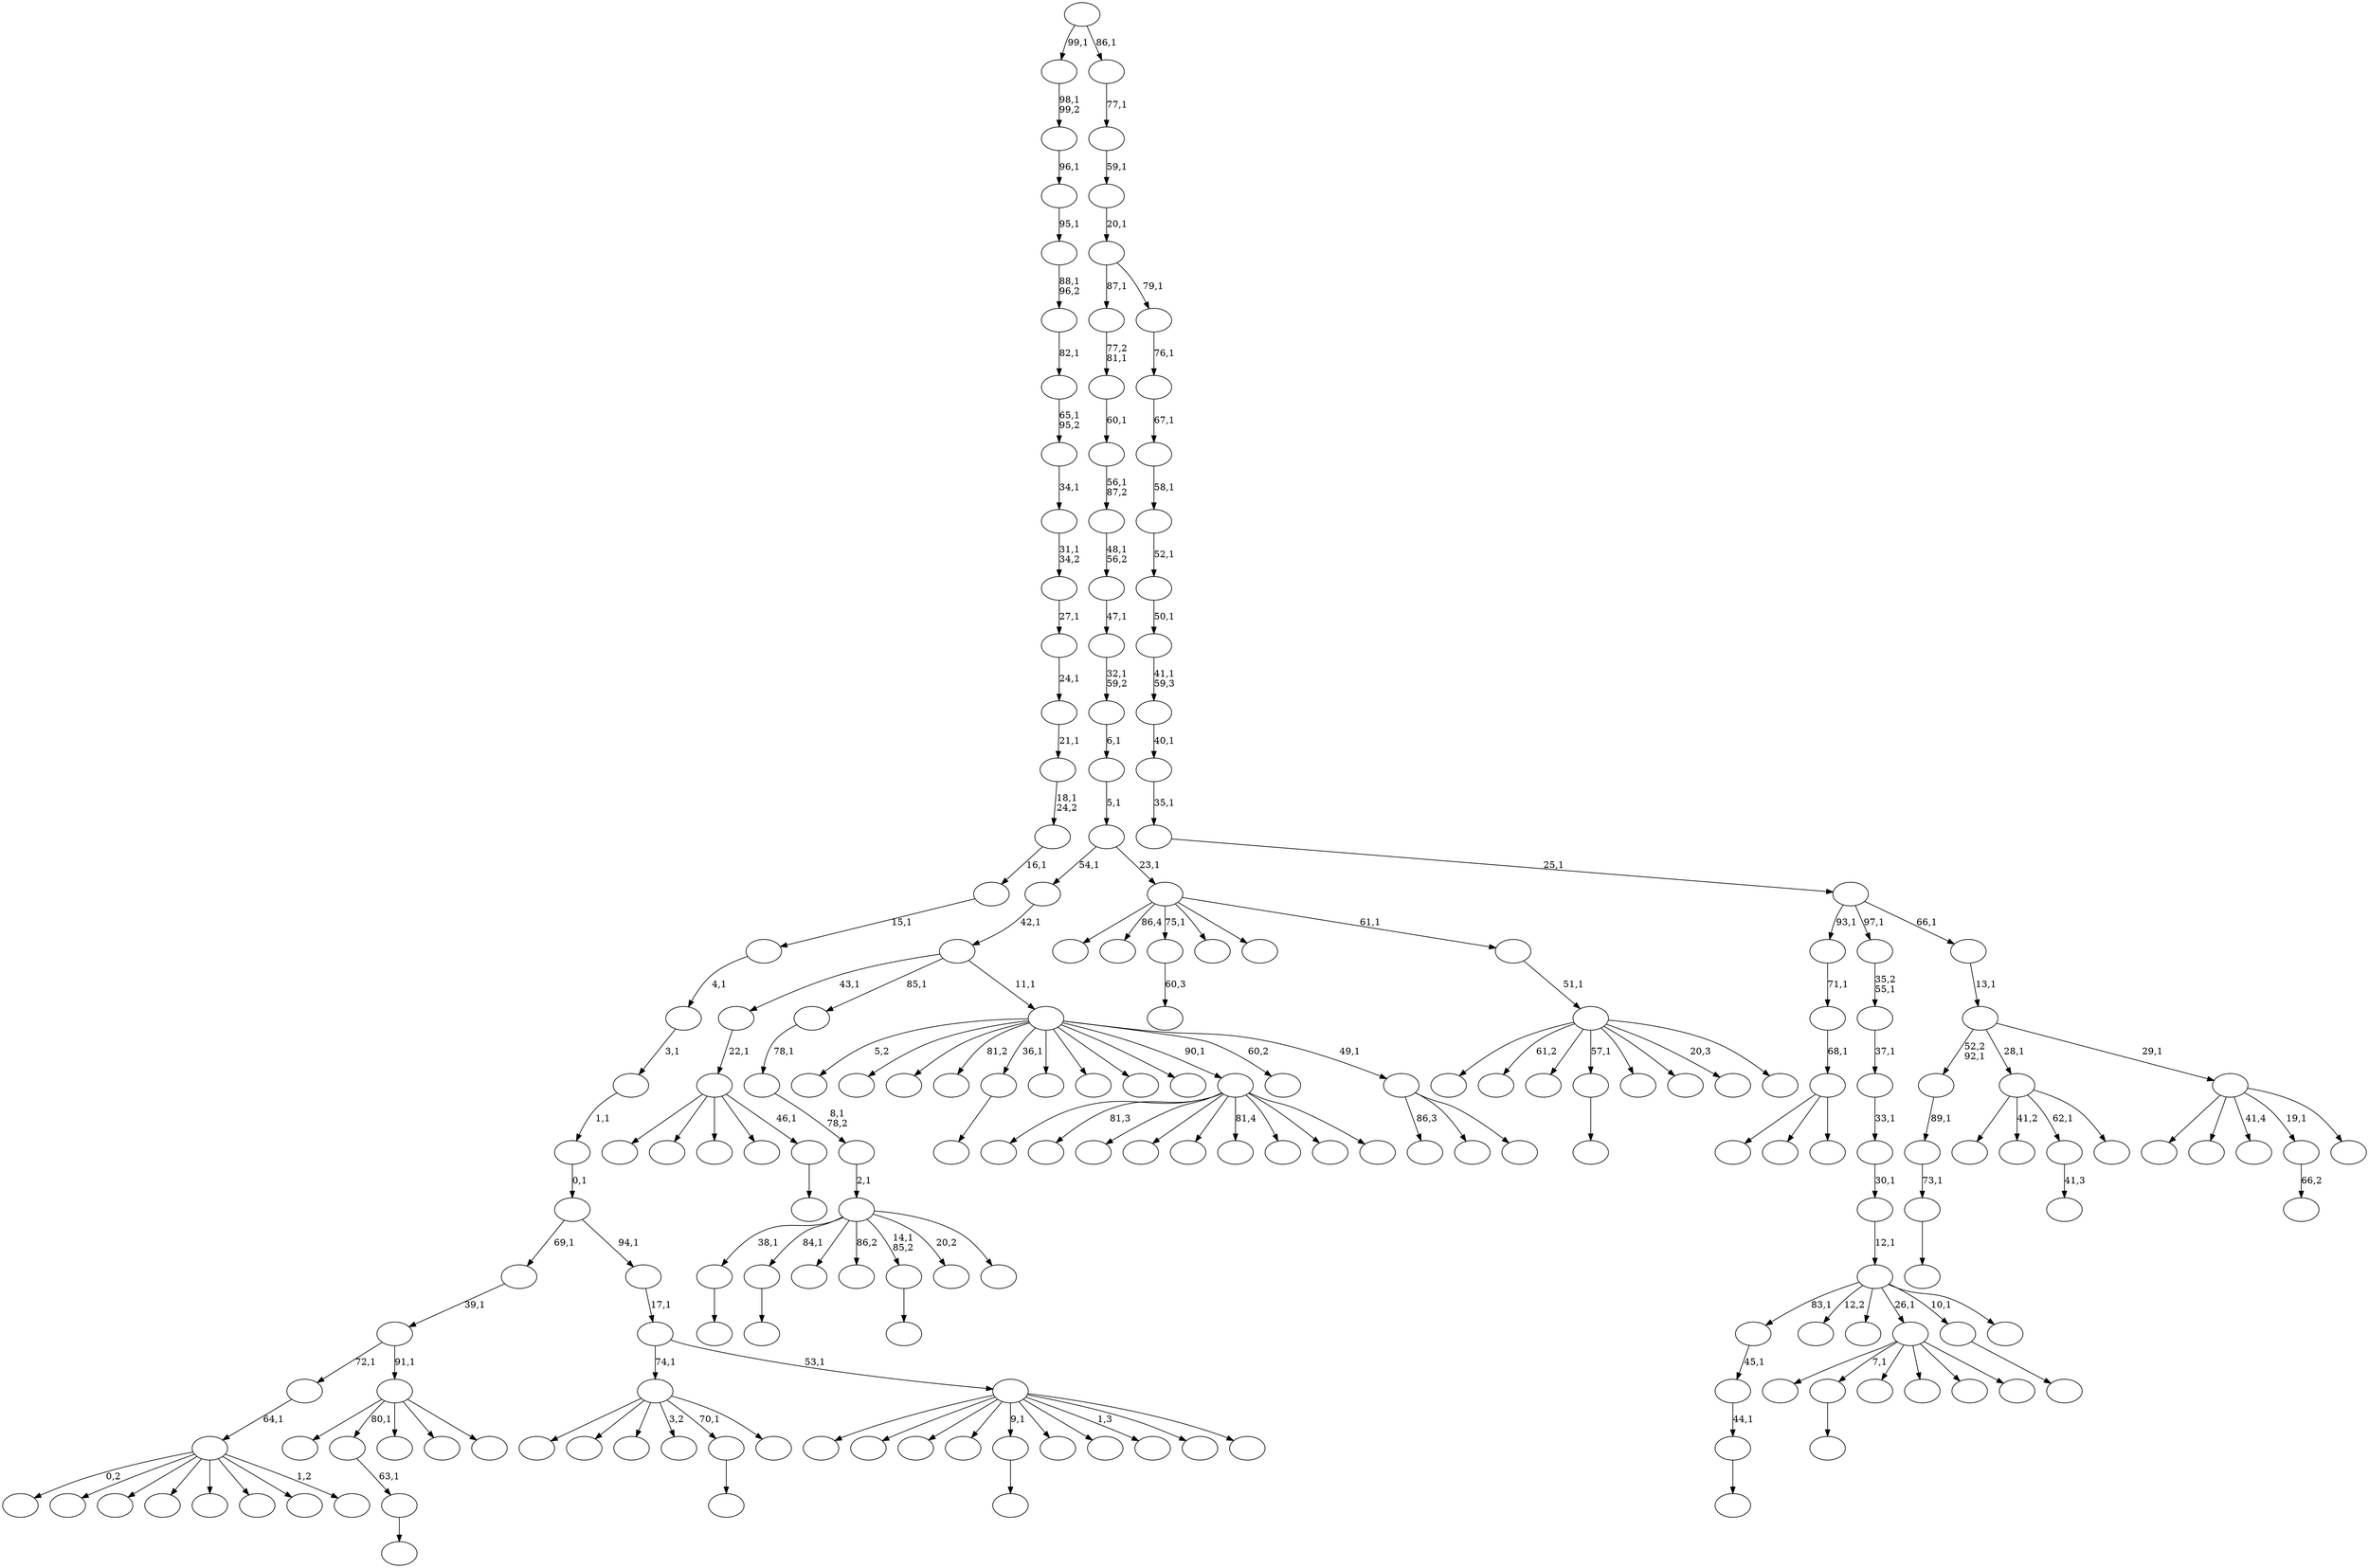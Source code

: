 digraph T {
	200 [label=""]
	199 [label=""]
	198 [label=""]
	197 [label=""]
	196 [label=""]
	195 [label=""]
	194 [label=""]
	193 [label=""]
	192 [label=""]
	191 [label=""]
	190 [label=""]
	189 [label=""]
	188 [label=""]
	187 [label=""]
	186 [label=""]
	185 [label=""]
	184 [label=""]
	183 [label=""]
	182 [label=""]
	181 [label=""]
	180 [label=""]
	179 [label=""]
	178 [label=""]
	177 [label=""]
	176 [label=""]
	175 [label=""]
	174 [label=""]
	173 [label=""]
	172 [label=""]
	171 [label=""]
	170 [label=""]
	169 [label=""]
	168 [label=""]
	167 [label=""]
	166 [label=""]
	165 [label=""]
	164 [label=""]
	163 [label=""]
	162 [label=""]
	161 [label=""]
	160 [label=""]
	159 [label=""]
	158 [label=""]
	157 [label=""]
	156 [label=""]
	155 [label=""]
	154 [label=""]
	153 [label=""]
	152 [label=""]
	151 [label=""]
	150 [label=""]
	149 [label=""]
	148 [label=""]
	147 [label=""]
	146 [label=""]
	145 [label=""]
	144 [label=""]
	143 [label=""]
	142 [label=""]
	141 [label=""]
	140 [label=""]
	139 [label=""]
	138 [label=""]
	137 [label=""]
	136 [label=""]
	135 [label=""]
	134 [label=""]
	133 [label=""]
	132 [label=""]
	131 [label=""]
	130 [label=""]
	129 [label=""]
	128 [label=""]
	127 [label=""]
	126 [label=""]
	125 [label=""]
	124 [label=""]
	123 [label=""]
	122 [label=""]
	121 [label=""]
	120 [label=""]
	119 [label=""]
	118 [label=""]
	117 [label=""]
	116 [label=""]
	115 [label=""]
	114 [label=""]
	113 [label=""]
	112 [label=""]
	111 [label=""]
	110 [label=""]
	109 [label=""]
	108 [label=""]
	107 [label=""]
	106 [label=""]
	105 [label=""]
	104 [label=""]
	103 [label=""]
	102 [label=""]
	101 [label=""]
	100 [label=""]
	99 [label=""]
	98 [label=""]
	97 [label=""]
	96 [label=""]
	95 [label=""]
	94 [label=""]
	93 [label=""]
	92 [label=""]
	91 [label=""]
	90 [label=""]
	89 [label=""]
	88 [label=""]
	87 [label=""]
	86 [label=""]
	85 [label=""]
	84 [label=""]
	83 [label=""]
	82 [label=""]
	81 [label=""]
	80 [label=""]
	79 [label=""]
	78 [label=""]
	77 [label=""]
	76 [label=""]
	75 [label=""]
	74 [label=""]
	73 [label=""]
	72 [label=""]
	71 [label=""]
	70 [label=""]
	69 [label=""]
	68 [label=""]
	67 [label=""]
	66 [label=""]
	65 [label=""]
	64 [label=""]
	63 [label=""]
	62 [label=""]
	61 [label=""]
	60 [label=""]
	59 [label=""]
	58 [label=""]
	57 [label=""]
	56 [label=""]
	55 [label=""]
	54 [label=""]
	53 [label=""]
	52 [label=""]
	51 [label=""]
	50 [label=""]
	49 [label=""]
	48 [label=""]
	47 [label=""]
	46 [label=""]
	45 [label=""]
	44 [label=""]
	43 [label=""]
	42 [label=""]
	41 [label=""]
	40 [label=""]
	39 [label=""]
	38 [label=""]
	37 [label=""]
	36 [label=""]
	35 [label=""]
	34 [label=""]
	33 [label=""]
	32 [label=""]
	31 [label=""]
	30 [label=""]
	29 [label=""]
	28 [label=""]
	27 [label=""]
	26 [label=""]
	25 [label=""]
	24 [label=""]
	23 [label=""]
	22 [label=""]
	21 [label=""]
	20 [label=""]
	19 [label=""]
	18 [label=""]
	17 [label=""]
	16 [label=""]
	15 [label=""]
	14 [label=""]
	13 [label=""]
	12 [label=""]
	11 [label=""]
	10 [label=""]
	9 [label=""]
	8 [label=""]
	7 [label=""]
	6 [label=""]
	5 [label=""]
	4 [label=""]
	3 [label=""]
	2 [label=""]
	1 [label=""]
	0 [label=""]
	196 -> 197 [label=""]
	190 -> 191 [label=""]
	183 -> 184 [label=""]
	178 -> 179 [label=""]
	169 -> 170 [label=""]
	165 -> 166 [label=""]
	164 -> 165 [label="44,1"]
	163 -> 164 [label="45,1"]
	157 -> 158 [label="41,3"]
	140 -> 141 [label=""]
	139 -> 148 [label=""]
	139 -> 147 [label=""]
	139 -> 144 [label=""]
	139 -> 143 [label=""]
	139 -> 140 [label="46,1"]
	138 -> 139 [label="22,1"]
	135 -> 136 [label="60,3"]
	128 -> 129 [label=""]
	124 -> 125 [label=""]
	123 -> 124 [label="63,1"]
	119 -> 120 [label=""]
	110 -> 111 [label=""]
	107 -> 108 [label="66,2"]
	104 -> 194 [label=""]
	104 -> 190 [label="7,1"]
	104 -> 137 [label=""]
	104 -> 132 [label=""]
	104 -> 126 [label=""]
	104 -> 105 [label=""]
	100 -> 101 [label=""]
	97 -> 196 [label="38,1"]
	97 -> 183 [label="84,1"]
	97 -> 152 [label=""]
	97 -> 145 [label="86,2"]
	97 -> 119 [label="14,1\n85,2"]
	97 -> 117 [label="20,2"]
	97 -> 98 [label=""]
	96 -> 97 [label="2,1"]
	95 -> 96 [label="8,1\n78,2"]
	94 -> 95 [label="78,1"]
	90 -> 200 [label=""]
	90 -> 188 [label="81,3"]
	90 -> 168 [label=""]
	90 -> 151 [label=""]
	90 -> 149 [label=""]
	90 -> 131 [label="81,4"]
	90 -> 113 [label=""]
	90 -> 93 [label=""]
	90 -> 91 [label=""]
	88 -> 172 [label=""]
	88 -> 112 [label=""]
	88 -> 89 [label=""]
	87 -> 88 [label="68,1"]
	86 -> 87 [label="71,1"]
	83 -> 199 [label="0,2"]
	83 -> 174 [label=""]
	83 -> 155 [label=""]
	83 -> 146 [label=""]
	83 -> 122 [label=""]
	83 -> 116 [label=""]
	83 -> 109 [label=""]
	83 -> 84 [label="1,2"]
	82 -> 83 [label="64,1"]
	80 -> 81 [label=""]
	79 -> 80 [label="73,1"]
	78 -> 79 [label="89,1"]
	76 -> 193 [label=""]
	76 -> 167 [label="41,2"]
	76 -> 157 [label="62,1"]
	76 -> 77 [label=""]
	73 -> 185 [label=""]
	73 -> 156 [label=""]
	73 -> 142 [label=""]
	73 -> 134 [label="3,2"]
	73 -> 110 [label="70,1"]
	73 -> 74 [label=""]
	70 -> 182 [label="86,3"]
	70 -> 175 [label=""]
	70 -> 71 [label=""]
	69 -> 195 [label="5,2"]
	69 -> 189 [label=""]
	69 -> 186 [label=""]
	69 -> 180 [label="81,2"]
	69 -> 178 [label="36,1"]
	69 -> 162 [label=""]
	69 -> 127 [label=""]
	69 -> 121 [label=""]
	69 -> 106 [label=""]
	69 -> 90 [label="90,1"]
	69 -> 72 [label="60,2"]
	69 -> 70 [label="49,1"]
	68 -> 138 [label="43,1"]
	68 -> 94 [label="85,1"]
	68 -> 69 [label="11,1"]
	67 -> 68 [label="42,1"]
	65 -> 163 [label="83,1"]
	65 -> 159 [label="12,2"]
	65 -> 153 [label=""]
	65 -> 104 [label="26,1"]
	65 -> 100 [label="10,1"]
	65 -> 66 [label=""]
	64 -> 65 [label="12,1"]
	63 -> 64 [label="30,1"]
	62 -> 63 [label="33,1"]
	61 -> 62 [label="37,1"]
	60 -> 61 [label="35,2\n55,1"]
	57 -> 171 [label=""]
	57 -> 123 [label="80,1"]
	57 -> 99 [label=""]
	57 -> 92 [label=""]
	57 -> 58 [label=""]
	56 -> 82 [label="72,1"]
	56 -> 57 [label="91,1"]
	55 -> 56 [label="39,1"]
	53 -> 173 [label=""]
	53 -> 160 [label=""]
	53 -> 150 [label=""]
	53 -> 133 [label=""]
	53 -> 128 [label="9,1"]
	53 -> 115 [label=""]
	53 -> 114 [label=""]
	53 -> 103 [label="1,3"]
	53 -> 75 [label=""]
	53 -> 54 [label=""]
	52 -> 73 [label="74,1"]
	52 -> 53 [label="53,1"]
	51 -> 52 [label="17,1"]
	50 -> 55 [label="69,1"]
	50 -> 51 [label="94,1"]
	49 -> 50 [label="0,1"]
	48 -> 49 [label="1,1"]
	47 -> 48 [label="3,1"]
	46 -> 47 [label="4,1"]
	45 -> 46 [label="15,1"]
	44 -> 45 [label="16,1"]
	43 -> 44 [label="18,1\n24,2"]
	42 -> 43 [label="21,1"]
	41 -> 42 [label="24,1"]
	40 -> 41 [label="27,1"]
	39 -> 40 [label="31,1\n34,2"]
	38 -> 39 [label="34,1"]
	37 -> 38 [label="65,1\n95,2"]
	36 -> 37 [label="82,1"]
	35 -> 36 [label="88,1\n96,2"]
	34 -> 35 [label="95,1"]
	33 -> 34 [label="96,1"]
	32 -> 33 [label="98,1\n99,2"]
	30 -> 192 [label=""]
	30 -> 181 [label="61,2"]
	30 -> 176 [label=""]
	30 -> 169 [label="57,1"]
	30 -> 130 [label=""]
	30 -> 118 [label=""]
	30 -> 102 [label="20,3"]
	30 -> 31 [label=""]
	29 -> 30 [label="51,1"]
	28 -> 198 [label=""]
	28 -> 187 [label="86,4"]
	28 -> 135 [label="75,1"]
	28 -> 85 [label=""]
	28 -> 59 [label=""]
	28 -> 29 [label="61,1"]
	27 -> 67 [label="54,1"]
	27 -> 28 [label="23,1"]
	26 -> 27 [label="5,1"]
	25 -> 26 [label="6,1"]
	24 -> 25 [label="32,1\n59,2"]
	23 -> 24 [label="47,1"]
	22 -> 23 [label="48,1\n56,2"]
	21 -> 22 [label="56,1\n87,2"]
	20 -> 21 [label="60,1"]
	19 -> 20 [label="77,2\n81,1"]
	17 -> 177 [label=""]
	17 -> 161 [label=""]
	17 -> 154 [label="41,4"]
	17 -> 107 [label="19,1"]
	17 -> 18 [label=""]
	16 -> 78 [label="52,2\n92,1"]
	16 -> 76 [label="28,1"]
	16 -> 17 [label="29,1"]
	15 -> 16 [label="13,1"]
	14 -> 86 [label="93,1"]
	14 -> 60 [label="97,1"]
	14 -> 15 [label="66,1"]
	13 -> 14 [label="25,1"]
	12 -> 13 [label="35,1"]
	11 -> 12 [label="40,1"]
	10 -> 11 [label="41,1\n59,3"]
	9 -> 10 [label="50,1"]
	8 -> 9 [label="52,1"]
	7 -> 8 [label="58,1"]
	6 -> 7 [label="67,1"]
	5 -> 6 [label="76,1"]
	4 -> 19 [label="87,1"]
	4 -> 5 [label="79,1"]
	3 -> 4 [label="20,1"]
	2 -> 3 [label="59,1"]
	1 -> 2 [label="77,1"]
	0 -> 32 [label="99,1"]
	0 -> 1 [label="86,1"]
}
